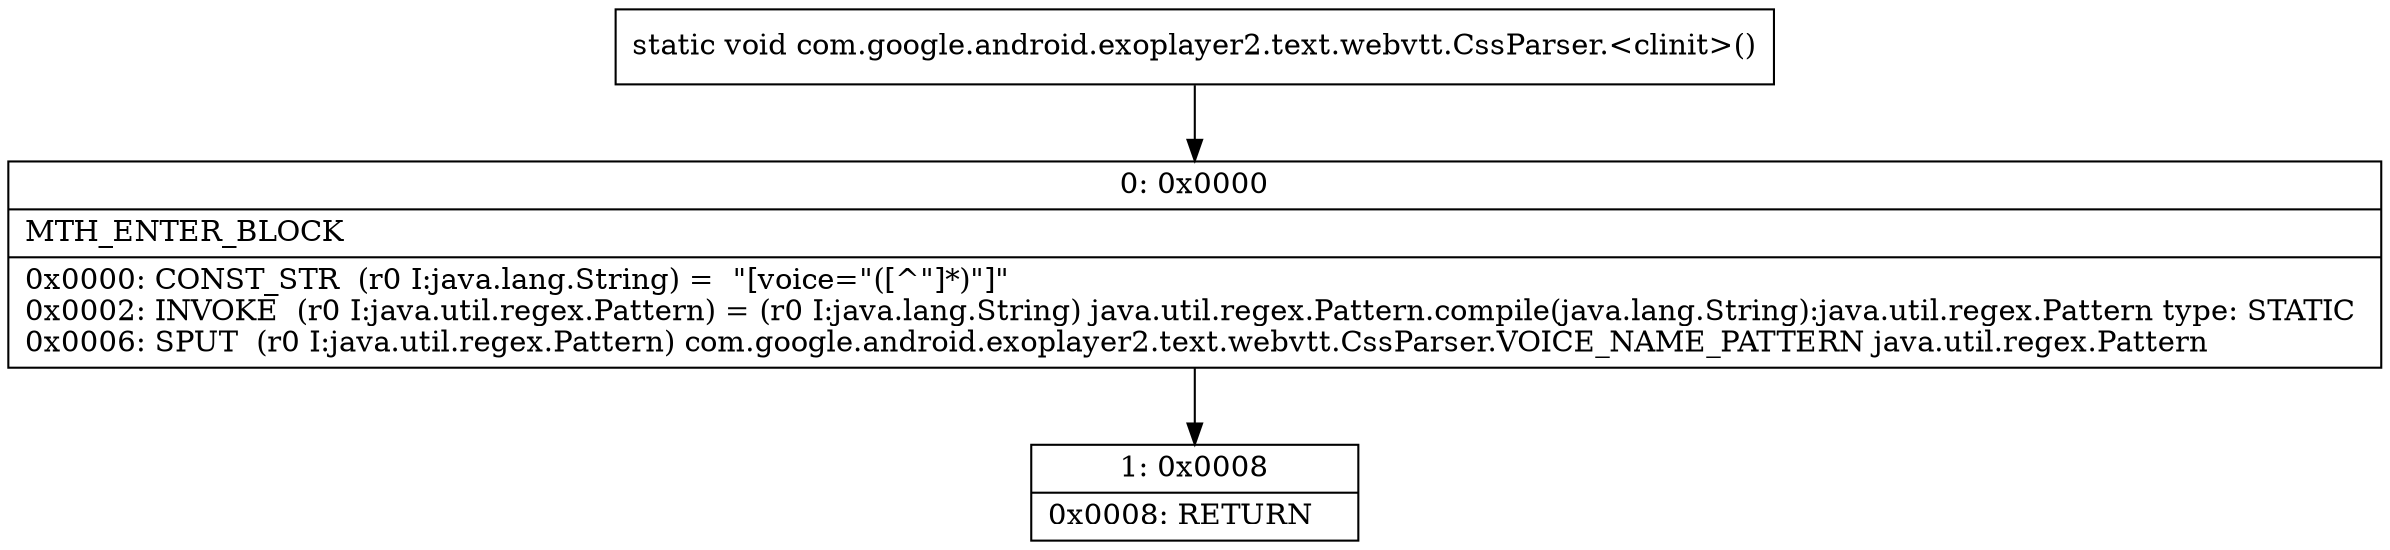 digraph "CFG forcom.google.android.exoplayer2.text.webvtt.CssParser.\<clinit\>()V" {
Node_0 [shape=record,label="{0\:\ 0x0000|MTH_ENTER_BLOCK\l|0x0000: CONST_STR  (r0 I:java.lang.String) =  \"[voice=\"([^\"]*)\"]\" \l0x0002: INVOKE  (r0 I:java.util.regex.Pattern) = (r0 I:java.lang.String) java.util.regex.Pattern.compile(java.lang.String):java.util.regex.Pattern type: STATIC \l0x0006: SPUT  (r0 I:java.util.regex.Pattern) com.google.android.exoplayer2.text.webvtt.CssParser.VOICE_NAME_PATTERN java.util.regex.Pattern \l}"];
Node_1 [shape=record,label="{1\:\ 0x0008|0x0008: RETURN   \l}"];
MethodNode[shape=record,label="{static void com.google.android.exoplayer2.text.webvtt.CssParser.\<clinit\>() }"];
MethodNode -> Node_0;
Node_0 -> Node_1;
}

